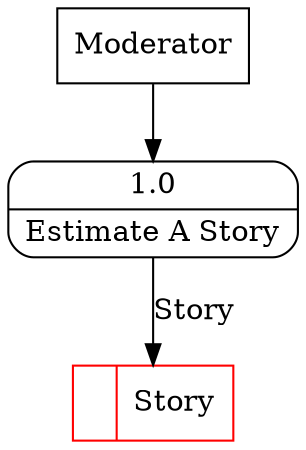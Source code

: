digraph dfd2{ 
node[shape=record]
200 [label="<f0>  |<f1> Story " color=red];
201 [label="Moderator" shape=box];
202 [label="{<f0> 1.0|<f1> Estimate A Story }" shape=Mrecord];
201 -> 202
202 -> 200 [label="Story"]
}